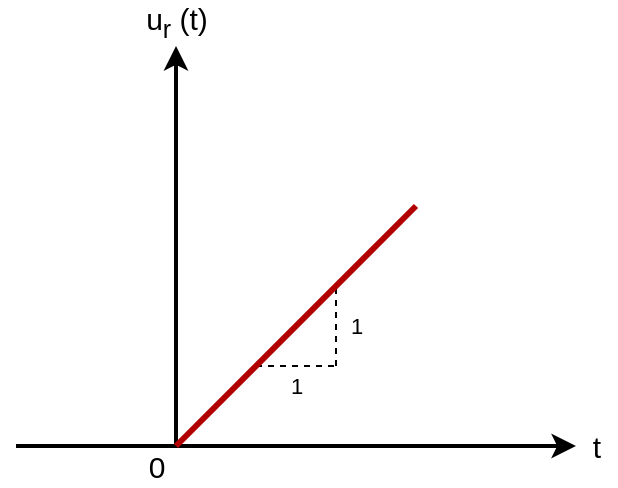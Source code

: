 <mxfile version="13.3.9" type="github">
  <diagram id="5BXMp6ZK_9HvKHvuZl-W" name="Page-1">
    <mxGraphModel dx="813" dy="435" grid="0" gridSize="10" guides="1" tooltips="1" connect="1" arrows="1" fold="1" page="1" pageScale="1" pageWidth="1169" pageHeight="827" math="0" shadow="0">
      <root>
        <mxCell id="0" />
        <mxCell id="1" parent="0" />
        <mxCell id="tBsIi0VdINJjYUEs_nPN-1" value="" style="endArrow=classic;html=1;strokeWidth=2;" edge="1" parent="1">
          <mxGeometry width="50" height="50" relative="1" as="geometry">
            <mxPoint x="560" y="440.0" as="sourcePoint" />
            <mxPoint x="560" y="240" as="targetPoint" />
          </mxGeometry>
        </mxCell>
        <mxCell id="tBsIi0VdINJjYUEs_nPN-2" value="" style="endArrow=classic;html=1;strokeWidth=2;" edge="1" parent="1">
          <mxGeometry width="50" height="50" relative="1" as="geometry">
            <mxPoint x="480" y="440.0" as="sourcePoint" />
            <mxPoint x="760" y="440.0" as="targetPoint" />
          </mxGeometry>
        </mxCell>
        <mxCell id="tBsIi0VdINJjYUEs_nPN-3" value="&lt;font style=&quot;font-size: 15px&quot;&gt;t&lt;/font&gt;" style="text;html=1;align=center;verticalAlign=middle;resizable=0;points=[];autosize=1;" vertex="1" parent="1">
          <mxGeometry x="760" y="430" width="20" height="20" as="geometry" />
        </mxCell>
        <mxCell id="tBsIi0VdINJjYUEs_nPN-4" value="&lt;font style=&quot;font-size: 15px&quot;&gt;0&lt;/font&gt;" style="text;html=1;align=center;verticalAlign=middle;resizable=0;points=[];autosize=1;" vertex="1" parent="1">
          <mxGeometry x="540" y="440" width="20" height="20" as="geometry" />
        </mxCell>
        <mxCell id="tBsIi0VdINJjYUEs_nPN-5" value="&lt;font style=&quot;font-size: 15px&quot;&gt;u&lt;sub&gt;r&lt;/sub&gt; (t)&lt;/font&gt;" style="text;html=1;align=center;verticalAlign=middle;resizable=0;points=[];autosize=1;" vertex="1" parent="1">
          <mxGeometry x="535" y="218" width="50" height="20" as="geometry" />
        </mxCell>
        <mxCell id="tBsIi0VdINJjYUEs_nPN-6" value="1" style="endArrow=none;dashed=1;html=1;strokeWidth=1;" edge="1" parent="1">
          <mxGeometry y="-10" width="50" height="50" relative="1" as="geometry">
            <mxPoint x="640" y="400.0" as="sourcePoint" />
            <mxPoint x="640" y="360.0" as="targetPoint" />
            <mxPoint as="offset" />
          </mxGeometry>
        </mxCell>
        <mxCell id="tBsIi0VdINJjYUEs_nPN-7" value="1" style="endArrow=none;dashed=1;html=1;strokeWidth=1;" edge="1" parent="1">
          <mxGeometry y="-10" width="50" height="50" relative="1" as="geometry">
            <mxPoint x="600" y="400.0" as="sourcePoint" />
            <mxPoint x="640" y="400.0" as="targetPoint" />
            <mxPoint as="offset" />
          </mxGeometry>
        </mxCell>
        <mxCell id="tBsIi0VdINJjYUEs_nPN-8" value="" style="endArrow=none;html=1;strokeWidth=3;fillColor=#e51400;strokeColor=#B20000;" edge="1" parent="1">
          <mxGeometry width="50" height="50" relative="1" as="geometry">
            <mxPoint x="560" y="440.0" as="sourcePoint" />
            <mxPoint x="680" y="320.0" as="targetPoint" />
          </mxGeometry>
        </mxCell>
      </root>
    </mxGraphModel>
  </diagram>
</mxfile>
